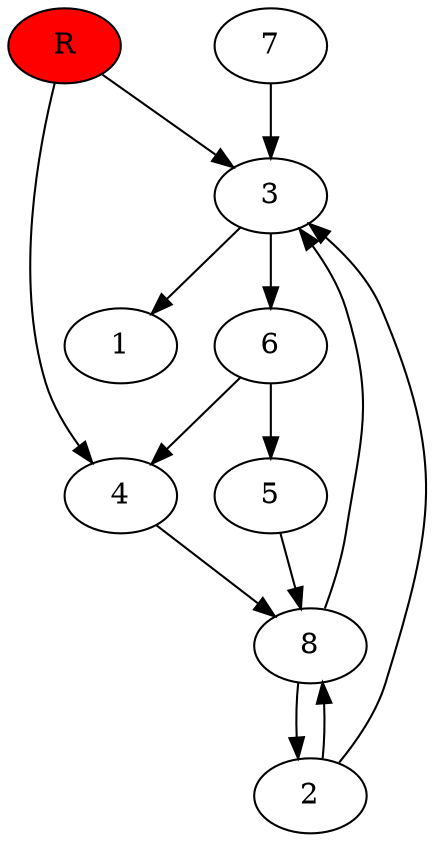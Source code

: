 digraph prb41946 {
	1
	2
	3
	4
	5
	6
	7
	8
	R [fillcolor="#ff0000" style=filled]
	2 -> 3
	2 -> 8
	3 -> 1
	3 -> 6
	4 -> 8
	5 -> 8
	6 -> 4
	6 -> 5
	7 -> 3
	8 -> 2
	8 -> 3
	R -> 3
	R -> 4
}
